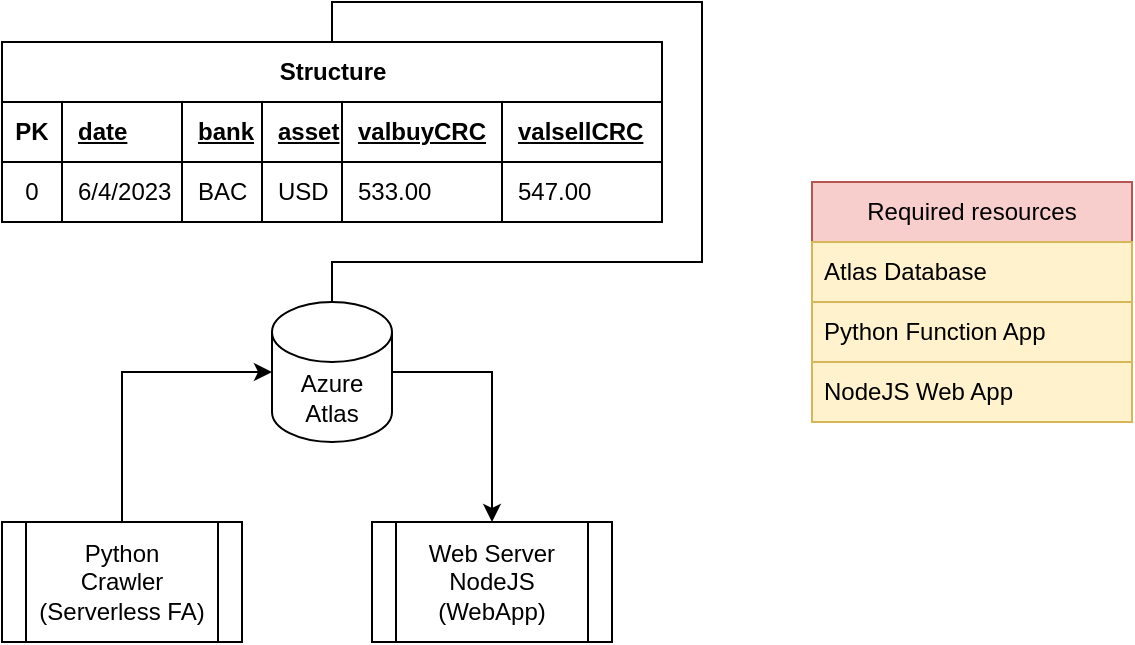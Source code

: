 <mxfile version="21.1.4" type="github">
  <diagram name="Page-1" id="yA7Nq4QiK2JD9FKmeiPI">
    <mxGraphModel dx="989" dy="1658" grid="1" gridSize="10" guides="1" tooltips="1" connect="1" arrows="1" fold="1" page="1" pageScale="1" pageWidth="850" pageHeight="1100" math="0" shadow="0">
      <root>
        <mxCell id="0" />
        <mxCell id="1" parent="0" />
        <mxCell id="Vlr7QUOLDQLNLwW2lujI-42" style="rounded=0;orthogonalLoop=1;jettySize=auto;html=1;entryX=0.5;entryY=0;entryDx=0;entryDy=0;endArrow=none;endFill=0;edgeStyle=orthogonalEdgeStyle;" edge="1" parent="1" source="Vlr7QUOLDQLNLwW2lujI-1" target="Vlr7QUOLDQLNLwW2lujI-16">
          <mxGeometry relative="1" as="geometry" />
        </mxCell>
        <mxCell id="Vlr7QUOLDQLNLwW2lujI-46" style="edgeStyle=orthogonalEdgeStyle;rounded=0;orthogonalLoop=1;jettySize=auto;html=1;exitX=1;exitY=0.5;exitDx=0;exitDy=0;exitPerimeter=0;entryX=0.5;entryY=0;entryDx=0;entryDy=0;" edge="1" parent="1" source="Vlr7QUOLDQLNLwW2lujI-1" target="Vlr7QUOLDQLNLwW2lujI-45">
          <mxGeometry relative="1" as="geometry" />
        </mxCell>
        <mxCell id="Vlr7QUOLDQLNLwW2lujI-1" value="Azure&lt;br&gt;Atlas" style="shape=cylinder3;whiteSpace=wrap;html=1;boundedLbl=1;backgroundOutline=1;size=15;" vertex="1" parent="1">
          <mxGeometry x="170" y="60" width="60" height="70" as="geometry" />
        </mxCell>
        <mxCell id="Vlr7QUOLDQLNLwW2lujI-16" value="Structure" style="shape=table;startSize=30;container=1;collapsible=1;childLayout=tableLayout;fixedRows=1;rowLines=0;fontStyle=1;align=center;resizeLast=1;html=1;flipH=0;direction=east;" vertex="1" parent="1">
          <mxGeometry x="35" y="-70" width="330.0" height="90" as="geometry">
            <mxRectangle x="35" y="-70" width="90" height="30" as="alternateBounds" />
          </mxGeometry>
        </mxCell>
        <mxCell id="Vlr7QUOLDQLNLwW2lujI-17" value="" style="shape=tableRow;horizontal=0;startSize=0;swimlaneHead=0;swimlaneBody=0;fillColor=none;collapsible=0;dropTarget=0;points=[[0,0.5],[1,0.5]];portConstraint=eastwest;top=0;left=0;right=0;bottom=1;" vertex="1" parent="Vlr7QUOLDQLNLwW2lujI-16">
          <mxGeometry y="30" width="330.0" height="30" as="geometry" />
        </mxCell>
        <mxCell id="Vlr7QUOLDQLNLwW2lujI-18" value="PK" style="shape=partialRectangle;connectable=0;fillColor=none;top=0;left=0;bottom=0;right=0;fontStyle=1;overflow=hidden;whiteSpace=wrap;html=1;" vertex="1" parent="Vlr7QUOLDQLNLwW2lujI-17">
          <mxGeometry width="30" height="30" as="geometry">
            <mxRectangle width="30" height="30" as="alternateBounds" />
          </mxGeometry>
        </mxCell>
        <mxCell id="Vlr7QUOLDQLNLwW2lujI-19" value="date" style="shape=partialRectangle;connectable=0;fillColor=none;top=0;left=0;bottom=0;right=0;align=left;spacingLeft=6;fontStyle=5;overflow=hidden;whiteSpace=wrap;html=1;" vertex="1" parent="Vlr7QUOLDQLNLwW2lujI-17">
          <mxGeometry x="30" width="60.0" height="30" as="geometry">
            <mxRectangle width="60.0" height="30" as="alternateBounds" />
          </mxGeometry>
        </mxCell>
        <mxCell id="Vlr7QUOLDQLNLwW2lujI-29" value="bank" style="shape=partialRectangle;connectable=0;fillColor=none;top=0;left=0;bottom=0;right=0;align=left;spacingLeft=6;fontStyle=5;overflow=hidden;whiteSpace=wrap;html=1;" vertex="1" parent="Vlr7QUOLDQLNLwW2lujI-17">
          <mxGeometry x="90.0" width="40.0" height="30" as="geometry">
            <mxRectangle width="40.0" height="30" as="alternateBounds" />
          </mxGeometry>
        </mxCell>
        <mxCell id="Vlr7QUOLDQLNLwW2lujI-37" value="asset" style="shape=partialRectangle;connectable=0;fillColor=none;top=0;left=0;bottom=0;right=0;align=left;spacingLeft=6;fontStyle=5;overflow=hidden;whiteSpace=wrap;html=1;" vertex="1" parent="Vlr7QUOLDQLNLwW2lujI-17">
          <mxGeometry x="130" width="40.0" height="30" as="geometry">
            <mxRectangle width="40.0" height="30" as="alternateBounds" />
          </mxGeometry>
        </mxCell>
        <mxCell id="Vlr7QUOLDQLNLwW2lujI-33" value="valbuyCRC" style="shape=partialRectangle;connectable=0;fillColor=none;top=0;left=0;bottom=0;right=0;align=left;spacingLeft=6;fontStyle=5;overflow=hidden;whiteSpace=wrap;html=1;" vertex="1" parent="Vlr7QUOLDQLNLwW2lujI-17">
          <mxGeometry x="170.0" width="80.0" height="30" as="geometry">
            <mxRectangle width="80.0" height="30" as="alternateBounds" />
          </mxGeometry>
        </mxCell>
        <mxCell id="Vlr7QUOLDQLNLwW2lujI-39" value="valsellCRC" style="shape=partialRectangle;connectable=0;fillColor=none;top=0;left=0;bottom=0;right=0;align=left;spacingLeft=6;fontStyle=5;overflow=hidden;whiteSpace=wrap;html=1;" vertex="1" parent="Vlr7QUOLDQLNLwW2lujI-17">
          <mxGeometry x="250" width="80.0" height="30" as="geometry">
            <mxRectangle width="80.0" height="30" as="alternateBounds" />
          </mxGeometry>
        </mxCell>
        <mxCell id="Vlr7QUOLDQLNLwW2lujI-20" value="" style="shape=tableRow;horizontal=0;startSize=0;swimlaneHead=0;swimlaneBody=0;fillColor=none;collapsible=0;dropTarget=0;points=[[0,0.5],[1,0.5]];portConstraint=eastwest;top=0;left=0;right=0;bottom=0;" vertex="1" parent="Vlr7QUOLDQLNLwW2lujI-16">
          <mxGeometry y="60" width="330.0" height="30" as="geometry" />
        </mxCell>
        <mxCell id="Vlr7QUOLDQLNLwW2lujI-21" value="0" style="shape=partialRectangle;connectable=0;fillColor=none;top=0;left=0;bottom=0;right=0;editable=1;overflow=hidden;whiteSpace=wrap;html=1;" vertex="1" parent="Vlr7QUOLDQLNLwW2lujI-20">
          <mxGeometry width="30" height="30" as="geometry">
            <mxRectangle width="30" height="30" as="alternateBounds" />
          </mxGeometry>
        </mxCell>
        <mxCell id="Vlr7QUOLDQLNLwW2lujI-22" value="6/4/2023" style="shape=partialRectangle;connectable=0;fillColor=none;top=0;left=0;bottom=0;right=0;align=left;spacingLeft=6;overflow=hidden;whiteSpace=wrap;html=1;" vertex="1" parent="Vlr7QUOLDQLNLwW2lujI-20">
          <mxGeometry x="30" width="60.0" height="30" as="geometry">
            <mxRectangle width="60.0" height="30" as="alternateBounds" />
          </mxGeometry>
        </mxCell>
        <mxCell id="Vlr7QUOLDQLNLwW2lujI-30" value="BAC" style="shape=partialRectangle;connectable=0;fillColor=none;top=0;left=0;bottom=0;right=0;align=left;spacingLeft=6;overflow=hidden;whiteSpace=wrap;html=1;" vertex="1" parent="Vlr7QUOLDQLNLwW2lujI-20">
          <mxGeometry x="90.0" width="40.0" height="30" as="geometry">
            <mxRectangle width="40.0" height="30" as="alternateBounds" />
          </mxGeometry>
        </mxCell>
        <mxCell id="Vlr7QUOLDQLNLwW2lujI-38" value="USD" style="shape=partialRectangle;connectable=0;fillColor=none;top=0;left=0;bottom=0;right=0;align=left;spacingLeft=6;overflow=hidden;whiteSpace=wrap;html=1;" vertex="1" parent="Vlr7QUOLDQLNLwW2lujI-20">
          <mxGeometry x="130" width="40.0" height="30" as="geometry">
            <mxRectangle width="40.0" height="30" as="alternateBounds" />
          </mxGeometry>
        </mxCell>
        <mxCell id="Vlr7QUOLDQLNLwW2lujI-34" value="533.00" style="shape=partialRectangle;connectable=0;fillColor=none;top=0;left=0;bottom=0;right=0;align=left;spacingLeft=6;overflow=hidden;whiteSpace=wrap;html=1;" vertex="1" parent="Vlr7QUOLDQLNLwW2lujI-20">
          <mxGeometry x="170.0" width="80.0" height="30" as="geometry">
            <mxRectangle width="80.0" height="30" as="alternateBounds" />
          </mxGeometry>
        </mxCell>
        <mxCell id="Vlr7QUOLDQLNLwW2lujI-40" value="547.00" style="shape=partialRectangle;connectable=0;fillColor=none;top=0;left=0;bottom=0;right=0;align=left;spacingLeft=6;overflow=hidden;whiteSpace=wrap;html=1;" vertex="1" parent="Vlr7QUOLDQLNLwW2lujI-20">
          <mxGeometry x="250" width="80.0" height="30" as="geometry">
            <mxRectangle width="80.0" height="30" as="alternateBounds" />
          </mxGeometry>
        </mxCell>
        <mxCell id="Vlr7QUOLDQLNLwW2lujI-44" style="edgeStyle=orthogonalEdgeStyle;rounded=0;orthogonalLoop=1;jettySize=auto;html=1;entryX=0;entryY=0.5;entryDx=0;entryDy=0;entryPerimeter=0;exitX=0.5;exitY=0;exitDx=0;exitDy=0;" edge="1" parent="1" source="Vlr7QUOLDQLNLwW2lujI-43" target="Vlr7QUOLDQLNLwW2lujI-1">
          <mxGeometry relative="1" as="geometry">
            <mxPoint x="110" y="170" as="sourcePoint" />
          </mxGeometry>
        </mxCell>
        <mxCell id="Vlr7QUOLDQLNLwW2lujI-43" value="Python&lt;br&gt;Crawler&lt;br&gt;(Serverless FA)" style="shape=process;whiteSpace=wrap;html=1;backgroundOutline=1;" vertex="1" parent="1">
          <mxGeometry x="35" y="170" width="120" height="60" as="geometry" />
        </mxCell>
        <mxCell id="Vlr7QUOLDQLNLwW2lujI-45" value="Web Server&lt;br&gt;NodeJS&lt;br&gt;(WebApp)" style="shape=process;whiteSpace=wrap;html=1;backgroundOutline=1;" vertex="1" parent="1">
          <mxGeometry x="220" y="170" width="120" height="60" as="geometry" />
        </mxCell>
        <mxCell id="Vlr7QUOLDQLNLwW2lujI-47" value="Required resources" style="swimlane;fontStyle=0;childLayout=stackLayout;horizontal=1;startSize=30;horizontalStack=0;resizeParent=1;resizeParentMax=0;resizeLast=0;collapsible=1;marginBottom=0;whiteSpace=wrap;html=1;fillColor=#f8cecc;strokeColor=#b85450;" vertex="1" parent="1">
          <mxGeometry x="440" width="160" height="120" as="geometry">
            <mxRectangle x="440" width="160" height="30" as="alternateBounds" />
          </mxGeometry>
        </mxCell>
        <mxCell id="Vlr7QUOLDQLNLwW2lujI-48" value="Atlas Database" style="text;strokeColor=#d6b656;fillColor=#fff2cc;align=left;verticalAlign=middle;spacingLeft=4;spacingRight=4;overflow=hidden;points=[[0,0.5],[1,0.5]];portConstraint=eastwest;rotatable=0;whiteSpace=wrap;html=1;" vertex="1" parent="Vlr7QUOLDQLNLwW2lujI-47">
          <mxGeometry y="30" width="160" height="30" as="geometry" />
        </mxCell>
        <mxCell id="Vlr7QUOLDQLNLwW2lujI-49" value="Python Function App" style="text;strokeColor=#d6b656;fillColor=#fff2cc;align=left;verticalAlign=middle;spacingLeft=4;spacingRight=4;overflow=hidden;points=[[0,0.5],[1,0.5]];portConstraint=eastwest;rotatable=0;whiteSpace=wrap;html=1;" vertex="1" parent="Vlr7QUOLDQLNLwW2lujI-47">
          <mxGeometry y="60" width="160" height="30" as="geometry" />
        </mxCell>
        <mxCell id="Vlr7QUOLDQLNLwW2lujI-50" value="NodeJS Web App" style="text;strokeColor=#d6b656;fillColor=#fff2cc;align=left;verticalAlign=middle;spacingLeft=4;spacingRight=4;overflow=hidden;points=[[0,0.5],[1,0.5]];portConstraint=eastwest;rotatable=0;whiteSpace=wrap;html=1;" vertex="1" parent="Vlr7QUOLDQLNLwW2lujI-47">
          <mxGeometry y="90" width="160" height="30" as="geometry" />
        </mxCell>
      </root>
    </mxGraphModel>
  </diagram>
</mxfile>
